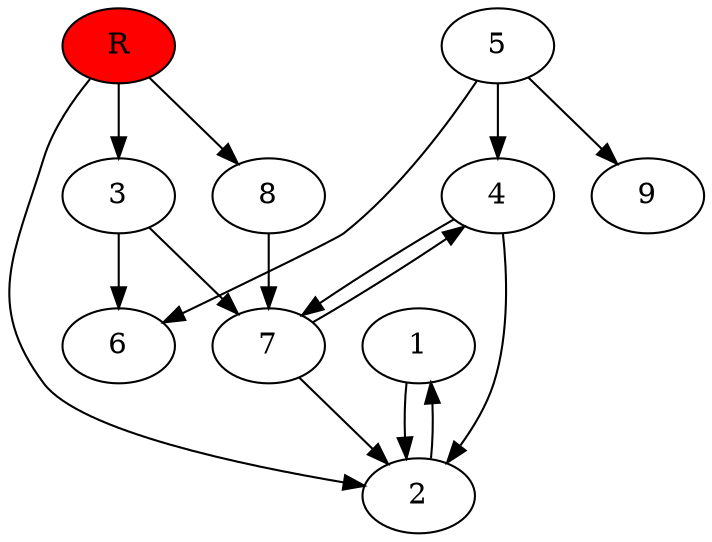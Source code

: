digraph prb65313 {
	1
	2
	3
	4
	5
	6
	7
	8
	R [fillcolor="#ff0000" style=filled]
	1 -> 2
	2 -> 1
	3 -> 6
	3 -> 7
	4 -> 2
	4 -> 7
	5 -> 4
	5 -> 6
	5 -> 9
	7 -> 2
	7 -> 4
	8 -> 7
	R -> 2
	R -> 3
	R -> 8
}

